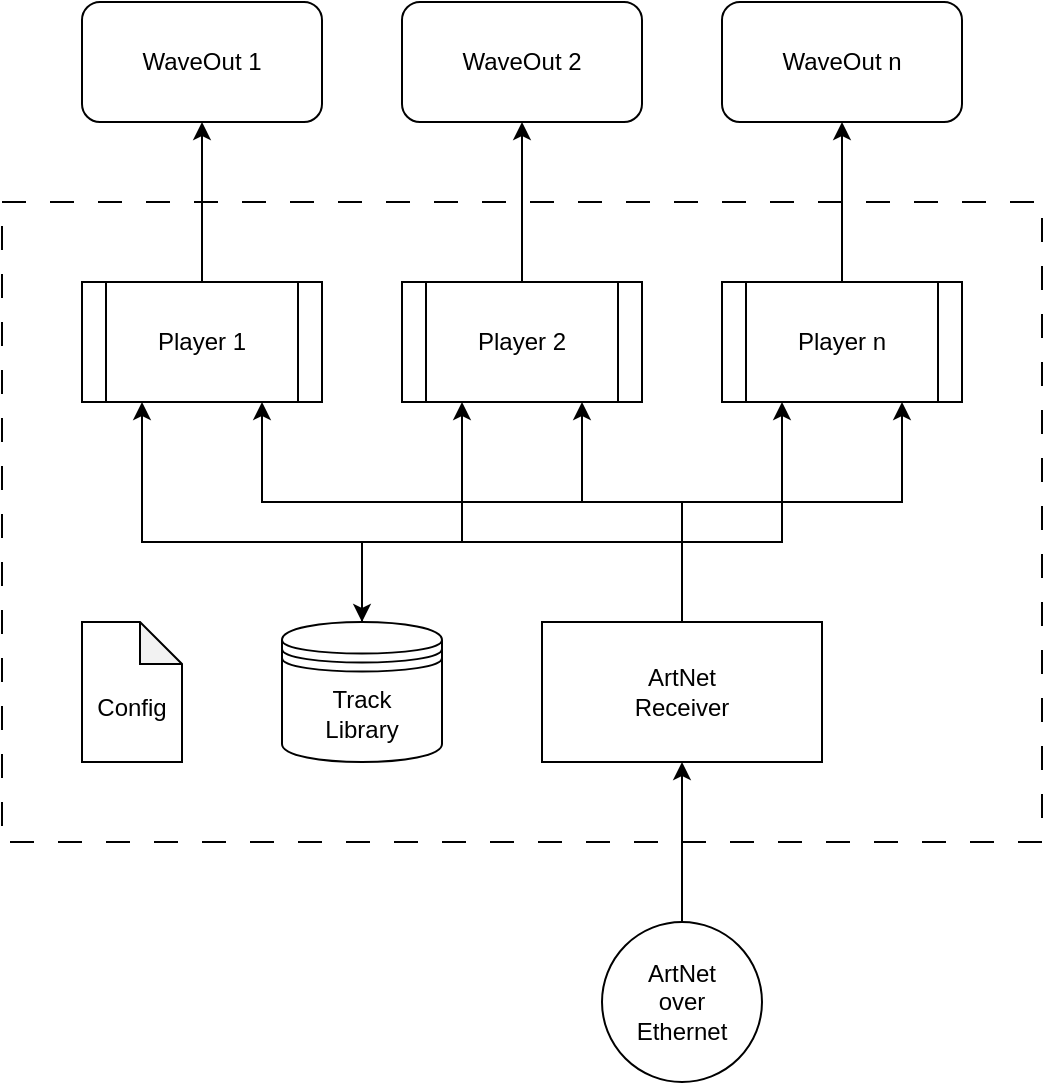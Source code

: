 <mxfile version="24.7.17">
  <diagram name="Seite-1" id="NQAgE9cCAYu91BQRF8UC">
    <mxGraphModel dx="894" dy="1748" grid="1" gridSize="10" guides="1" tooltips="1" connect="1" arrows="1" fold="1" page="1" pageScale="1" pageWidth="827" pageHeight="1169" math="0" shadow="0">
      <root>
        <mxCell id="0" />
        <mxCell id="1" parent="0" />
        <mxCell id="Q793fqZeEDO45ezUEoH8-12" style="edgeStyle=orthogonalEdgeStyle;rounded=0;orthogonalLoop=1;jettySize=auto;html=1;entryX=0.75;entryY=1;entryDx=0;entryDy=0;" edge="1" parent="1" source="Q793fqZeEDO45ezUEoH8-1" target="Q793fqZeEDO45ezUEoH8-4">
          <mxGeometry relative="1" as="geometry">
            <Array as="points">
              <mxPoint x="460" y="190" />
              <mxPoint x="410" y="190" />
            </Array>
          </mxGeometry>
        </mxCell>
        <mxCell id="Q793fqZeEDO45ezUEoH8-13" style="edgeStyle=orthogonalEdgeStyle;rounded=0;orthogonalLoop=1;jettySize=auto;html=1;entryX=0.75;entryY=1;entryDx=0;entryDy=0;" edge="1" parent="1" source="Q793fqZeEDO45ezUEoH8-1" target="Q793fqZeEDO45ezUEoH8-5">
          <mxGeometry relative="1" as="geometry">
            <Array as="points">
              <mxPoint x="460" y="190" />
              <mxPoint x="570" y="190" />
            </Array>
          </mxGeometry>
        </mxCell>
        <mxCell id="Q793fqZeEDO45ezUEoH8-14" style="edgeStyle=orthogonalEdgeStyle;rounded=0;orthogonalLoop=1;jettySize=auto;html=1;entryX=0.75;entryY=1;entryDx=0;entryDy=0;" edge="1" parent="1" source="Q793fqZeEDO45ezUEoH8-1" target="Q793fqZeEDO45ezUEoH8-2">
          <mxGeometry relative="1" as="geometry">
            <Array as="points">
              <mxPoint x="460" y="190" />
              <mxPoint x="250" y="190" />
            </Array>
          </mxGeometry>
        </mxCell>
        <mxCell id="Q793fqZeEDO45ezUEoH8-1" value="ArtNet&lt;div&gt;Receiver&lt;/div&gt;" style="rounded=0;whiteSpace=wrap;html=1;" vertex="1" parent="1">
          <mxGeometry x="390" y="250" width="140" height="70" as="geometry" />
        </mxCell>
        <mxCell id="Q793fqZeEDO45ezUEoH8-27" style="edgeStyle=orthogonalEdgeStyle;rounded=0;orthogonalLoop=1;jettySize=auto;html=1;entryX=0.5;entryY=1;entryDx=0;entryDy=0;" edge="1" parent="1" source="Q793fqZeEDO45ezUEoH8-2" target="Q793fqZeEDO45ezUEoH8-24">
          <mxGeometry relative="1" as="geometry" />
        </mxCell>
        <mxCell id="Q793fqZeEDO45ezUEoH8-2" value="Player 1" style="shape=process;whiteSpace=wrap;html=1;backgroundOutline=1;" vertex="1" parent="1">
          <mxGeometry x="160" y="80" width="120" height="60" as="geometry" />
        </mxCell>
        <mxCell id="Q793fqZeEDO45ezUEoH8-11" style="edgeStyle=orthogonalEdgeStyle;rounded=0;orthogonalLoop=1;jettySize=auto;html=1;entryX=0.25;entryY=1;entryDx=0;entryDy=0;" edge="1" parent="1" source="Q793fqZeEDO45ezUEoH8-3" target="Q793fqZeEDO45ezUEoH8-4">
          <mxGeometry relative="1" as="geometry">
            <Array as="points">
              <mxPoint x="300" y="210" />
              <mxPoint x="350" y="210" />
            </Array>
          </mxGeometry>
        </mxCell>
        <mxCell id="Q793fqZeEDO45ezUEoH8-15" style="edgeStyle=orthogonalEdgeStyle;rounded=0;orthogonalLoop=1;jettySize=auto;html=1;entryX=0.25;entryY=1;entryDx=0;entryDy=0;" edge="1" parent="1" source="Q793fqZeEDO45ezUEoH8-3" target="Q793fqZeEDO45ezUEoH8-2">
          <mxGeometry relative="1" as="geometry">
            <Array as="points">
              <mxPoint x="300" y="210" />
              <mxPoint x="190" y="210" />
            </Array>
          </mxGeometry>
        </mxCell>
        <mxCell id="Q793fqZeEDO45ezUEoH8-16" style="edgeStyle=orthogonalEdgeStyle;rounded=0;orthogonalLoop=1;jettySize=auto;html=1;entryX=0.25;entryY=1;entryDx=0;entryDy=0;startArrow=classic;startFill=1;" edge="1" parent="1" source="Q793fqZeEDO45ezUEoH8-3" target="Q793fqZeEDO45ezUEoH8-5">
          <mxGeometry relative="1" as="geometry">
            <Array as="points">
              <mxPoint x="300" y="210" />
              <mxPoint x="510" y="210" />
            </Array>
          </mxGeometry>
        </mxCell>
        <mxCell id="Q793fqZeEDO45ezUEoH8-3" value="Track&lt;div&gt;Library&lt;/div&gt;" style="shape=datastore;whiteSpace=wrap;html=1;" vertex="1" parent="1">
          <mxGeometry x="260" y="250" width="80" height="70" as="geometry" />
        </mxCell>
        <mxCell id="Q793fqZeEDO45ezUEoH8-28" style="edgeStyle=orthogonalEdgeStyle;rounded=0;orthogonalLoop=1;jettySize=auto;html=1;entryX=0.5;entryY=1;entryDx=0;entryDy=0;" edge="1" parent="1" source="Q793fqZeEDO45ezUEoH8-4" target="Q793fqZeEDO45ezUEoH8-25">
          <mxGeometry relative="1" as="geometry" />
        </mxCell>
        <mxCell id="Q793fqZeEDO45ezUEoH8-4" value="Player 2" style="shape=process;whiteSpace=wrap;html=1;backgroundOutline=1;" vertex="1" parent="1">
          <mxGeometry x="320" y="80" width="120" height="60" as="geometry" />
        </mxCell>
        <mxCell id="Q793fqZeEDO45ezUEoH8-29" style="edgeStyle=orthogonalEdgeStyle;rounded=0;orthogonalLoop=1;jettySize=auto;html=1;entryX=0.5;entryY=1;entryDx=0;entryDy=0;" edge="1" parent="1" source="Q793fqZeEDO45ezUEoH8-5" target="Q793fqZeEDO45ezUEoH8-26">
          <mxGeometry relative="1" as="geometry" />
        </mxCell>
        <mxCell id="Q793fqZeEDO45ezUEoH8-5" value="Player n" style="shape=process;whiteSpace=wrap;html=1;backgroundOutline=1;" vertex="1" parent="1">
          <mxGeometry x="480" y="80" width="120" height="60" as="geometry" />
        </mxCell>
        <mxCell id="Q793fqZeEDO45ezUEoH8-23" style="edgeStyle=orthogonalEdgeStyle;rounded=0;orthogonalLoop=1;jettySize=auto;html=1;entryX=0.5;entryY=1;entryDx=0;entryDy=0;" edge="1" parent="1" source="Q793fqZeEDO45ezUEoH8-22" target="Q793fqZeEDO45ezUEoH8-1">
          <mxGeometry relative="1" as="geometry" />
        </mxCell>
        <mxCell id="Q793fqZeEDO45ezUEoH8-22" value="ArtNet&lt;div&gt;over&lt;/div&gt;&lt;div&gt;Ethernet&lt;/div&gt;" style="ellipse;whiteSpace=wrap;html=1;aspect=fixed;" vertex="1" parent="1">
          <mxGeometry x="420" y="400" width="80" height="80" as="geometry" />
        </mxCell>
        <mxCell id="Q793fqZeEDO45ezUEoH8-24" value="WaveOut 1" style="rounded=1;whiteSpace=wrap;html=1;" vertex="1" parent="1">
          <mxGeometry x="160" y="-60" width="120" height="60" as="geometry" />
        </mxCell>
        <mxCell id="Q793fqZeEDO45ezUEoH8-25" value="WaveOut 2" style="rounded=1;whiteSpace=wrap;html=1;" vertex="1" parent="1">
          <mxGeometry x="320" y="-60" width="120" height="60" as="geometry" />
        </mxCell>
        <mxCell id="Q793fqZeEDO45ezUEoH8-26" value="WaveOut n" style="rounded=1;whiteSpace=wrap;html=1;" vertex="1" parent="1">
          <mxGeometry x="480" y="-60" width="120" height="60" as="geometry" />
        </mxCell>
        <mxCell id="Q793fqZeEDO45ezUEoH8-30" value="" style="whiteSpace=wrap;html=1;fillColor=none;dashed=1;dashPattern=12 12;" vertex="1" parent="1">
          <mxGeometry x="120" y="40" width="520" height="320" as="geometry" />
        </mxCell>
        <mxCell id="Q793fqZeEDO45ezUEoH8-31" value="&lt;div&gt;&lt;br&gt;&lt;/div&gt;&lt;div&gt;Config&lt;/div&gt;" style="shape=note;whiteSpace=wrap;html=1;backgroundOutline=1;darkOpacity=0.05;size=21;" vertex="1" parent="1">
          <mxGeometry x="160" y="250" width="50" height="70" as="geometry" />
        </mxCell>
      </root>
    </mxGraphModel>
  </diagram>
</mxfile>

